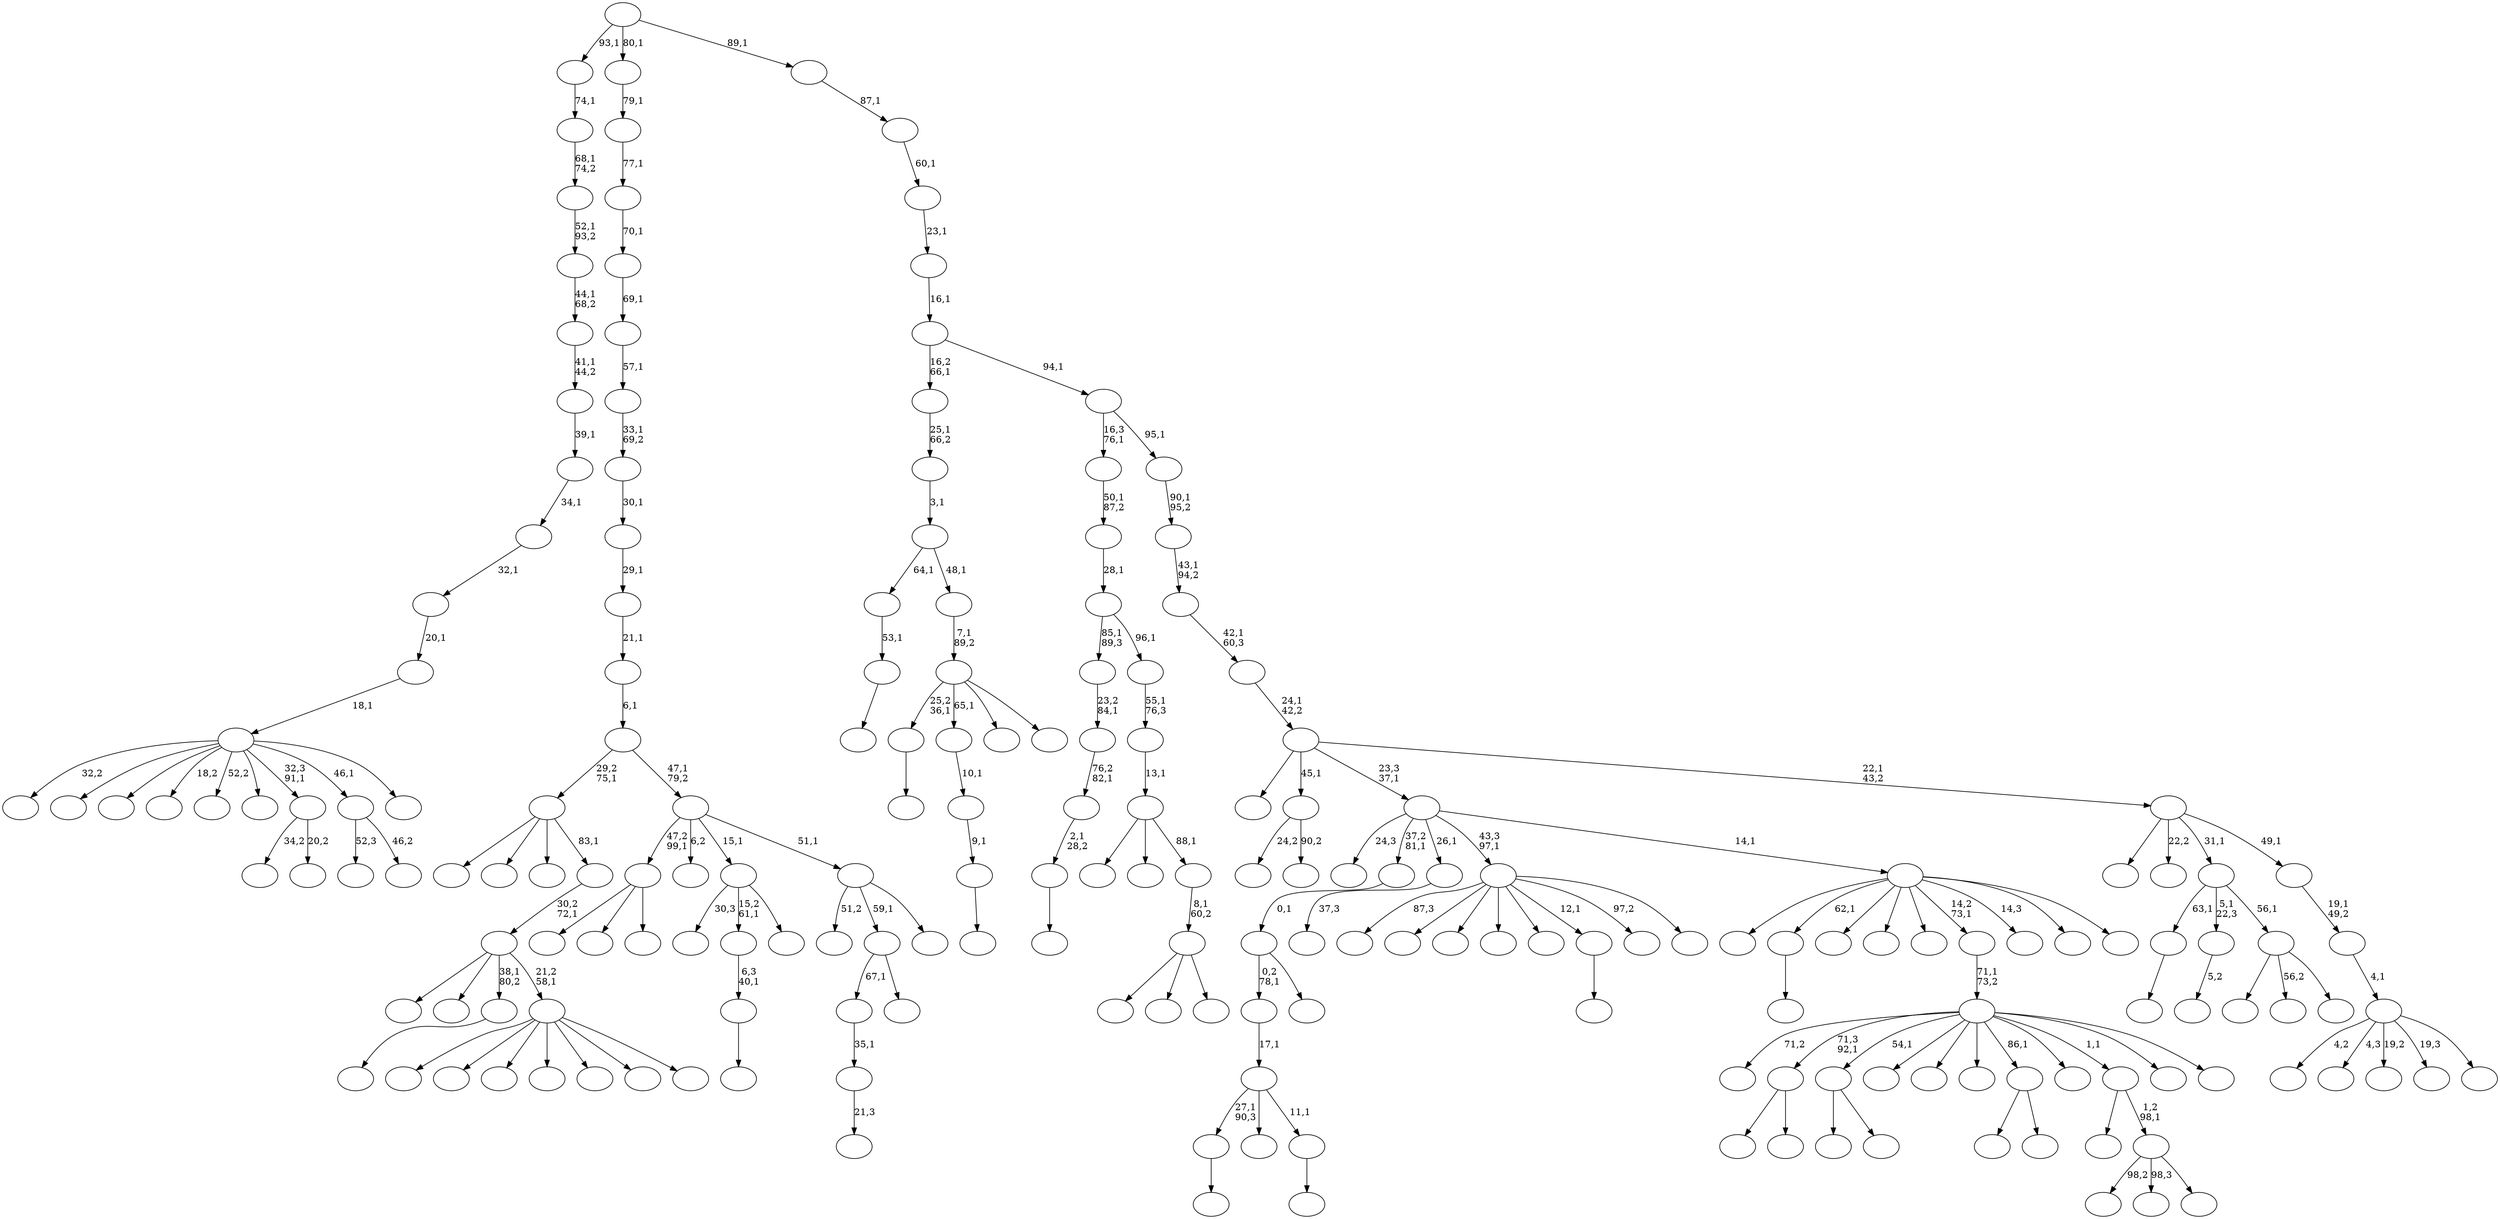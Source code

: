 digraph T {
	200 [label=""]
	199 [label=""]
	198 [label=""]
	197 [label=""]
	196 [label=""]
	195 [label=""]
	194 [label=""]
	193 [label=""]
	192 [label=""]
	191 [label=""]
	190 [label=""]
	189 [label=""]
	188 [label=""]
	187 [label=""]
	186 [label=""]
	185 [label=""]
	184 [label=""]
	183 [label=""]
	182 [label=""]
	181 [label=""]
	180 [label=""]
	179 [label=""]
	178 [label=""]
	177 [label=""]
	176 [label=""]
	175 [label=""]
	174 [label=""]
	173 [label=""]
	172 [label=""]
	171 [label=""]
	170 [label=""]
	169 [label=""]
	168 [label=""]
	167 [label=""]
	166 [label=""]
	165 [label=""]
	164 [label=""]
	163 [label=""]
	162 [label=""]
	161 [label=""]
	160 [label=""]
	159 [label=""]
	158 [label=""]
	157 [label=""]
	156 [label=""]
	155 [label=""]
	154 [label=""]
	153 [label=""]
	152 [label=""]
	151 [label=""]
	150 [label=""]
	149 [label=""]
	148 [label=""]
	147 [label=""]
	146 [label=""]
	145 [label=""]
	144 [label=""]
	143 [label=""]
	142 [label=""]
	141 [label=""]
	140 [label=""]
	139 [label=""]
	138 [label=""]
	137 [label=""]
	136 [label=""]
	135 [label=""]
	134 [label=""]
	133 [label=""]
	132 [label=""]
	131 [label=""]
	130 [label=""]
	129 [label=""]
	128 [label=""]
	127 [label=""]
	126 [label=""]
	125 [label=""]
	124 [label=""]
	123 [label=""]
	122 [label=""]
	121 [label=""]
	120 [label=""]
	119 [label=""]
	118 [label=""]
	117 [label=""]
	116 [label=""]
	115 [label=""]
	114 [label=""]
	113 [label=""]
	112 [label=""]
	111 [label=""]
	110 [label=""]
	109 [label=""]
	108 [label=""]
	107 [label=""]
	106 [label=""]
	105 [label=""]
	104 [label=""]
	103 [label=""]
	102 [label=""]
	101 [label=""]
	100 [label=""]
	99 [label=""]
	98 [label=""]
	97 [label=""]
	96 [label=""]
	95 [label=""]
	94 [label=""]
	93 [label=""]
	92 [label=""]
	91 [label=""]
	90 [label=""]
	89 [label=""]
	88 [label=""]
	87 [label=""]
	86 [label=""]
	85 [label=""]
	84 [label=""]
	83 [label=""]
	82 [label=""]
	81 [label=""]
	80 [label=""]
	79 [label=""]
	78 [label=""]
	77 [label=""]
	76 [label=""]
	75 [label=""]
	74 [label=""]
	73 [label=""]
	72 [label=""]
	71 [label=""]
	70 [label=""]
	69 [label=""]
	68 [label=""]
	67 [label=""]
	66 [label=""]
	65 [label=""]
	64 [label=""]
	63 [label=""]
	62 [label=""]
	61 [label=""]
	60 [label=""]
	59 [label=""]
	58 [label=""]
	57 [label=""]
	56 [label=""]
	55 [label=""]
	54 [label=""]
	53 [label=""]
	52 [label=""]
	51 [label=""]
	50 [label=""]
	49 [label=""]
	48 [label=""]
	47 [label=""]
	46 [label=""]
	45 [label=""]
	44 [label=""]
	43 [label=""]
	42 [label=""]
	41 [label=""]
	40 [label=""]
	39 [label=""]
	38 [label=""]
	37 [label=""]
	36 [label=""]
	35 [label=""]
	34 [label=""]
	33 [label=""]
	32 [label=""]
	31 [label=""]
	30 [label=""]
	29 [label=""]
	28 [label=""]
	27 [label=""]
	26 [label=""]
	25 [label=""]
	24 [label=""]
	23 [label=""]
	22 [label=""]
	21 [label=""]
	20 [label=""]
	19 [label=""]
	18 [label=""]
	17 [label=""]
	16 [label=""]
	15 [label=""]
	14 [label=""]
	13 [label=""]
	12 [label=""]
	11 [label=""]
	10 [label=""]
	9 [label=""]
	8 [label=""]
	7 [label=""]
	6 [label=""]
	5 [label=""]
	4 [label=""]
	3 [label=""]
	2 [label=""]
	1 [label=""]
	0 [label=""]
	195 -> 196 [label=""]
	188 -> 189 [label="21,3"]
	187 -> 188 [label="35,1"]
	181 -> 182 [label=""]
	180 -> 195 [label="27,1\n90,3"]
	180 -> 184 [label=""]
	180 -> 181 [label="11,1"]
	179 -> 180 [label="17,1"]
	171 -> 172 [label=""]
	170 -> 171 [label="2,1\n28,2"]
	169 -> 170 [label="76,2\n82,1"]
	168 -> 169 [label="23,2\n84,1"]
	166 -> 167 [label=""]
	163 -> 164 [label=""]
	162 -> 163 [label="9,1"]
	161 -> 162 [label="10,1"]
	158 -> 190 [label=""]
	158 -> 159 [label=""]
	155 -> 156 [label=""]
	149 -> 177 [label=""]
	149 -> 150 [label=""]
	142 -> 143 [label=""]
	134 -> 135 [label="5,2"]
	131 -> 186 [label=""]
	131 -> 132 [label=""]
	129 -> 187 [label="67,1"]
	129 -> 130 [label=""]
	126 -> 127 [label=""]
	125 -> 126 [label="53,1"]
	122 -> 123 [label=""]
	121 -> 122 [label="6,3\n40,1"]
	113 -> 174 [label=""]
	113 -> 153 [label=""]
	113 -> 114 [label=""]
	110 -> 179 [label="0,2\n78,1"]
	110 -> 111 [label=""]
	109 -> 110 [label="0,1"]
	99 -> 100 [label="37,3"]
	97 -> 166 [label="25,2\n36,1"]
	97 -> 161 [label="65,1"]
	97 -> 140 [label=""]
	97 -> 98 [label=""]
	96 -> 97 [label="7,1\n89,2"]
	95 -> 125 [label="64,1"]
	95 -> 96 [label="48,1"]
	94 -> 95 [label="3,1"]
	93 -> 94 [label="25,1\n66,2"]
	90 -> 91 [label=""]
	87 -> 147 [label="34,2"]
	87 -> 88 [label="20,2"]
	85 -> 124 [label="30,3"]
	85 -> 121 [label="15,2\n61,1"]
	85 -> 86 [label=""]
	79 -> 80 [label=""]
	77 -> 160 [label="24,2"]
	77 -> 78 [label="90,2"]
	75 -> 154 [label=""]
	75 -> 151 [label=""]
	75 -> 133 [label=""]
	75 -> 116 [label=""]
	75 -> 112 [label=""]
	75 -> 83 [label=""]
	75 -> 76 [label=""]
	74 -> 176 [label=""]
	74 -> 145 [label=""]
	74 -> 79 [label="38,1\n80,2"]
	74 -> 75 [label="21,2\n58,1"]
	73 -> 74 [label="30,2\n72,1"]
	72 -> 193 [label=""]
	72 -> 138 [label=""]
	72 -> 118 [label=""]
	72 -> 73 [label="83,1"]
	70 -> 197 [label="98,2"]
	70 -> 105 [label="98,3"]
	70 -> 71 [label=""]
	69 -> 82 [label=""]
	69 -> 70 [label="1,2\n98,1"]
	66 -> 115 [label=""]
	66 -> 103 [label="56,2"]
	66 -> 67 [label=""]
	65 -> 142 [label="63,1"]
	65 -> 134 [label="5,1\n22,3"]
	65 -> 66 [label="56,1"]
	63 -> 200 [label="87,3"]
	63 -> 194 [label=""]
	63 -> 185 [label=""]
	63 -> 175 [label=""]
	63 -> 107 [label=""]
	63 -> 90 [label="12,1"]
	63 -> 68 [label="97,2"]
	63 -> 64 [label=""]
	60 -> 191 [label="71,2"]
	60 -> 158 [label="71,3\n92,1"]
	60 -> 149 [label="54,1"]
	60 -> 146 [label=""]
	60 -> 141 [label=""]
	60 -> 137 [label=""]
	60 -> 131 [label="86,1"]
	60 -> 102 [label=""]
	60 -> 69 [label="1,1"]
	60 -> 62 [label=""]
	60 -> 61 [label=""]
	59 -> 60 [label="71,1\n73,2"]
	56 -> 178 [label="52,3"]
	56 -> 57 [label="46,2"]
	53 -> 157 [label=""]
	53 -> 155 [label="62,1"]
	53 -> 139 [label=""]
	53 -> 104 [label=""]
	53 -> 84 [label=""]
	53 -> 59 [label="14,2\n73,1"]
	53 -> 58 [label="14,3"]
	53 -> 55 [label=""]
	53 -> 54 [label=""]
	52 -> 128 [label="24,3"]
	52 -> 109 [label="37,2\n81,1"]
	52 -> 99 [label="26,1"]
	52 -> 63 [label="43,3\n97,1"]
	52 -> 53 [label="14,1"]
	50 -> 165 [label=""]
	50 -> 144 [label=""]
	50 -> 51 [label=""]
	49 -> 50 [label="8,1\n60,2"]
	48 -> 136 [label=""]
	48 -> 108 [label=""]
	48 -> 49 [label="88,1"]
	47 -> 48 [label="13,1"]
	46 -> 47 [label="55,1\n76,3"]
	45 -> 168 [label="85,1\n89,3"]
	45 -> 46 [label="96,1"]
	44 -> 45 [label="28,1"]
	43 -> 44 [label="50,1\n87,2"]
	41 -> 198 [label="32,2"]
	41 -> 183 [label=""]
	41 -> 173 [label=""]
	41 -> 120 [label="18,2"]
	41 -> 119 [label="52,2"]
	41 -> 117 [label=""]
	41 -> 87 [label="32,3\n91,1"]
	41 -> 56 [label="46,1"]
	41 -> 42 [label=""]
	40 -> 41 [label="18,1"]
	39 -> 40 [label="20,1"]
	38 -> 39 [label="32,1"]
	37 -> 38 [label="34,1"]
	36 -> 37 [label="39,1"]
	35 -> 36 [label="41,1\n44,2"]
	34 -> 35 [label="44,1\n68,2"]
	33 -> 34 [label="52,1\n93,2"]
	32 -> 33 [label="68,1\n74,2"]
	31 -> 32 [label="74,1"]
	29 -> 148 [label="51,2"]
	29 -> 129 [label="59,1"]
	29 -> 30 [label=""]
	28 -> 113 [label="47,2\n99,1"]
	28 -> 101 [label="6,2"]
	28 -> 85 [label="15,1"]
	28 -> 29 [label="51,1"]
	27 -> 72 [label="29,2\n75,1"]
	27 -> 28 [label="47,1\n79,2"]
	26 -> 27 [label="6,1"]
	25 -> 26 [label="21,1"]
	24 -> 25 [label="29,1"]
	23 -> 24 [label="30,1"]
	22 -> 23 [label="33,1\n69,2"]
	21 -> 22 [label="57,1"]
	20 -> 21 [label="69,1"]
	19 -> 20 [label="70,1"]
	18 -> 19 [label="77,1"]
	17 -> 18 [label="79,1"]
	15 -> 199 [label="4,2"]
	15 -> 192 [label="4,3"]
	15 -> 152 [label="19,2"]
	15 -> 106 [label="19,3"]
	15 -> 16 [label=""]
	14 -> 15 [label="4,1"]
	13 -> 14 [label="19,1\n49,2"]
	12 -> 92 [label=""]
	12 -> 81 [label="22,2"]
	12 -> 65 [label="31,1"]
	12 -> 13 [label="49,1"]
	11 -> 89 [label=""]
	11 -> 77 [label="45,1"]
	11 -> 52 [label="23,3\n37,1"]
	11 -> 12 [label="22,1\n43,2"]
	10 -> 11 [label="24,1\n42,2"]
	9 -> 10 [label="42,1\n60,3"]
	8 -> 9 [label="43,1\n94,2"]
	7 -> 8 [label="90,1\n95,2"]
	6 -> 43 [label="16,3\n76,1"]
	6 -> 7 [label="95,1"]
	5 -> 93 [label="16,2\n66,1"]
	5 -> 6 [label="94,1"]
	4 -> 5 [label="16,1"]
	3 -> 4 [label="23,1"]
	2 -> 3 [label="60,1"]
	1 -> 2 [label="87,1"]
	0 -> 31 [label="93,1"]
	0 -> 17 [label="80,1"]
	0 -> 1 [label="89,1"]
}
